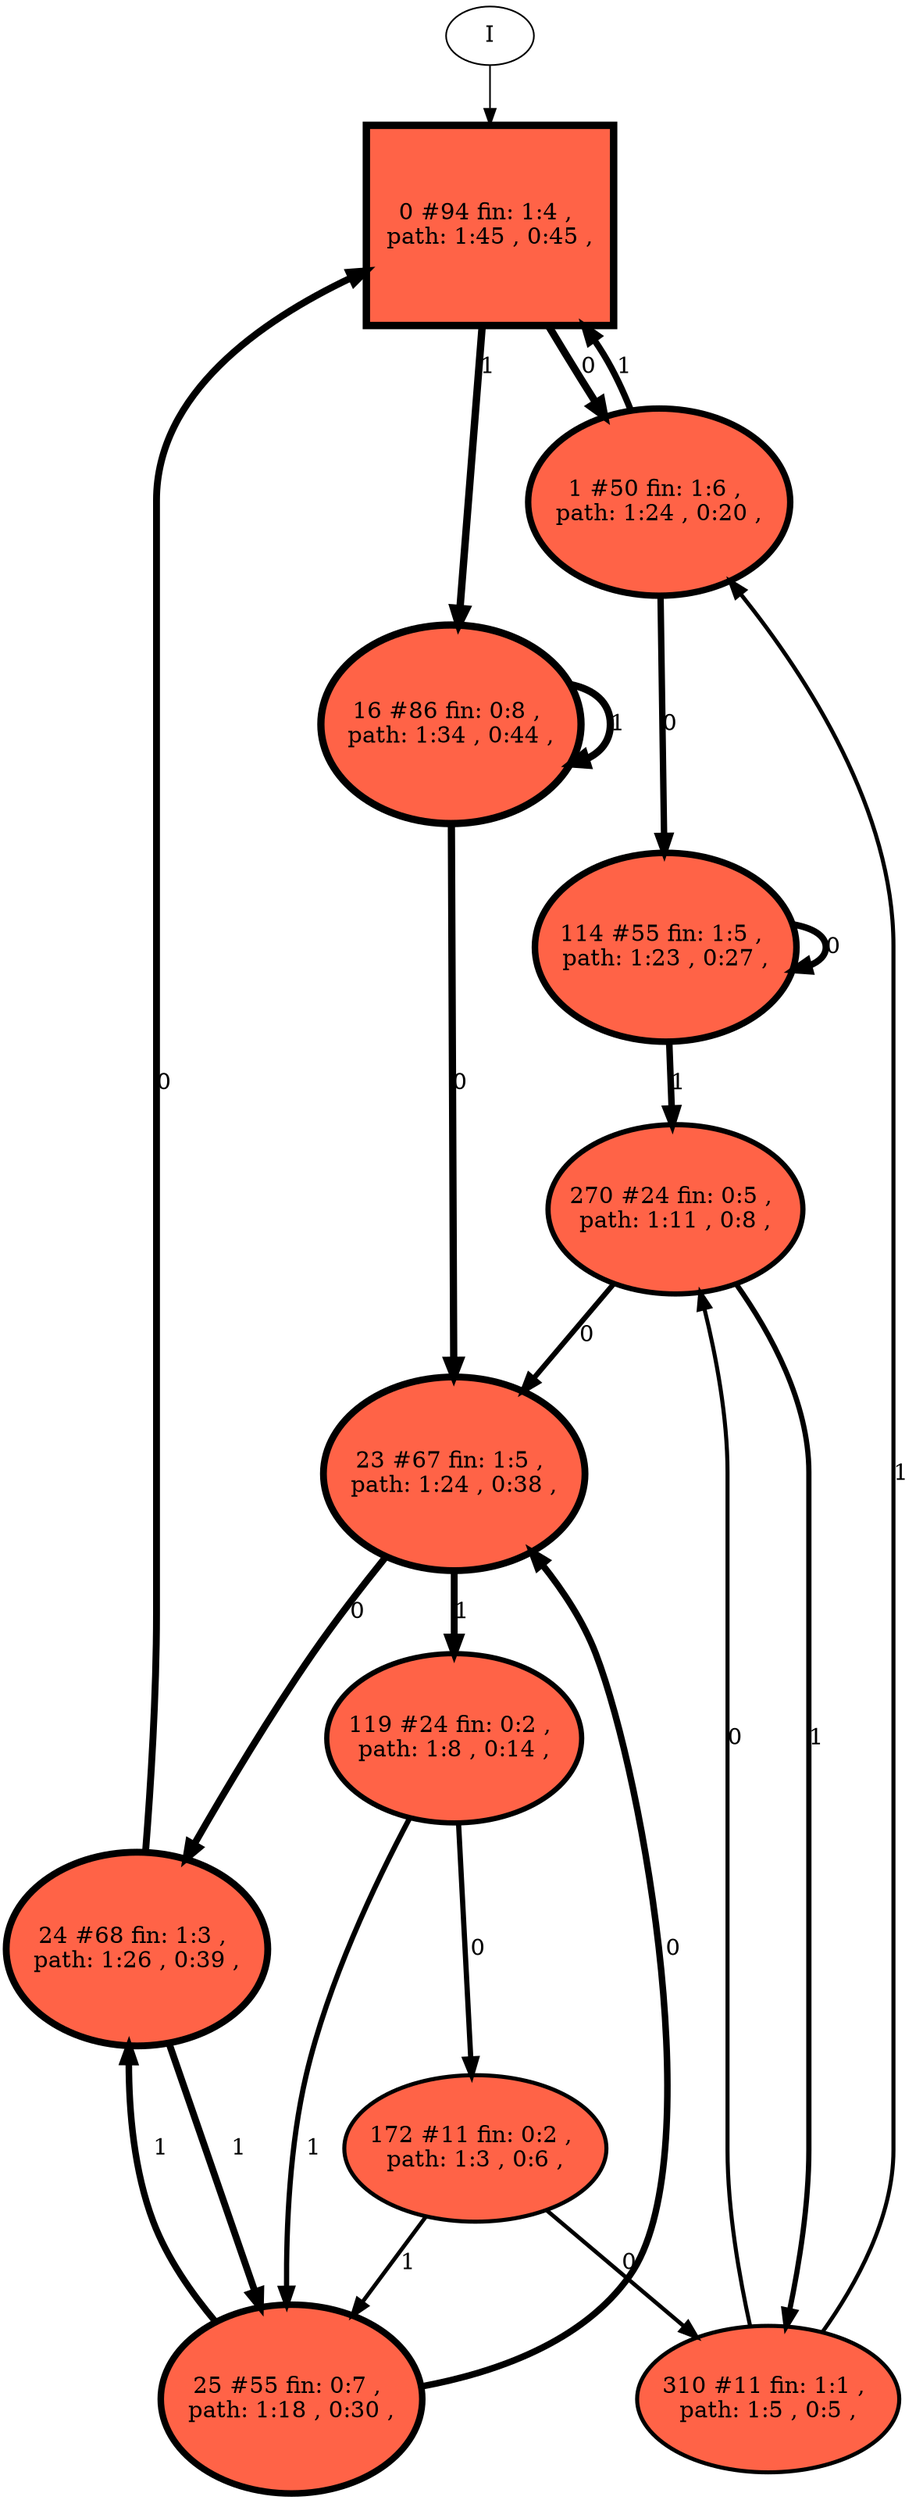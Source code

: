 // produced with flexfringe // 
digraph DFA {
	0 [label="root" shape=box];
		I -> 0;
	0 [ label="0 #94 fin: 1:4 , 
 path: 1:45 , 0:45 , " , style=filled, fillcolor="tomato", width=1.7145, height=1.7145, penwidth=4.55388];
		0 -> 1 [label="0 " , penwidth=4.55388 ];
		0 -> 16 [label="1 " , penwidth=4.55388 ];
	1 [ label="1 #50 fin: 1:6 , 
 path: 1:24 , 0:20 , " , style=filled, fillcolor="tomato", width=1.59571, height=1.59571, penwidth=3.93183];
		1 -> 114 [label="0 " , penwidth=3.93183 ];
		1 -> 0 [label="1 " , penwidth=3.93183 ];
	16 [ label="16 #86 fin: 0:8 , 
 path: 1:34 , 0:44 , " , style=filled, fillcolor="tomato", width=1.69853, height=1.69853, penwidth=4.46591];
		16 -> 23 [label="0 " , penwidth=4.46591 ];
		16 -> 16 [label="1 " , penwidth=4.46591 ];
	114 [ label="114 #55 fin: 1:5 , 
 path: 1:23 , 0:27 , " , style=filled, fillcolor="tomato", width=1.6145, height=1.6145, penwidth=4.02535];
		114 -> 114 [label="0 " , penwidth=4.02535 ];
		114 -> 270 [label="1 " , penwidth=4.02535 ];
	23 [ label="23 #67 fin: 1:5 , 
 path: 1:24 , 0:38 , " , style=filled, fillcolor="tomato", width=1.6524, height=1.6524, penwidth=4.21951];
		23 -> 24 [label="0 " , penwidth=4.21951 ];
		23 -> 119 [label="1 " , penwidth=4.21951 ];
	270 [ label="270 #24 fin: 0:5 , 
 path: 1:11 , 0:8 , " , style=filled, fillcolor="tomato", width=1.43957, height=1.43957, penwidth=3.21888];
		270 -> 23 [label="0 " , penwidth=3.21888 ];
		270 -> 310 [label="1 " , penwidth=3.21888 ];
	24 [ label="24 #68 fin: 1:3 , 
 path: 1:26 , 0:39 , " , style=filled, fillcolor="tomato", width=1.6552, height=1.6552, penwidth=4.23411];
		24 -> 0 [label="0 " , penwidth=4.23411 ];
		24 -> 25 [label="1 " , penwidth=4.23411 ];
	119 [ label="119 #24 fin: 0:2 , 
 path: 1:8 , 0:14 , " , style=filled, fillcolor="tomato", width=1.43957, height=1.43957, penwidth=3.21888];
		119 -> 172 [label="0 " , penwidth=3.21888 ];
		119 -> 25 [label="1 " , penwidth=3.21888 ];
	25 [ label="25 #55 fin: 0:7 , 
 path: 1:18 , 0:30 , " , style=filled, fillcolor="tomato", width=1.6145, height=1.6145, penwidth=4.02535];
		25 -> 23 [label="0 " , penwidth=4.02535 ];
		25 -> 24 [label="1 " , penwidth=4.02535 ];
	172 [ label="172 #11 fin: 0:2 , 
 path: 1:3 , 0:6 , " , style=filled, fillcolor="tomato", width=1.24844, height=1.24844, penwidth=2.48491];
		172 -> 310 [label="0 " , penwidth=2.48491 ];
		172 -> 25 [label="1 " , penwidth=2.48491 ];
	310 [ label="310 #11 fin: 1:1 , 
 path: 1:5 , 0:5 , " , style=filled, fillcolor="tomato", width=1.24844, height=1.24844, penwidth=2.48491];
		310 -> 270 [label="0 " , penwidth=2.48491 ];
		310 -> 1 [label="1 " , penwidth=2.48491 ];
}
